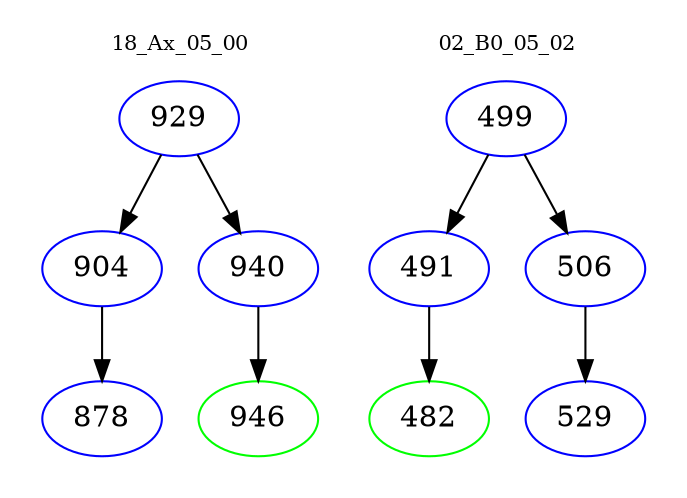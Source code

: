 digraph{
subgraph cluster_0 {
color = white
label = "18_Ax_05_00";
fontsize=10;
T0_929 [label="929", color="blue"]
T0_929 -> T0_904 [color="black"]
T0_904 [label="904", color="blue"]
T0_904 -> T0_878 [color="black"]
T0_878 [label="878", color="blue"]
T0_929 -> T0_940 [color="black"]
T0_940 [label="940", color="blue"]
T0_940 -> T0_946 [color="black"]
T0_946 [label="946", color="green"]
}
subgraph cluster_1 {
color = white
label = "02_B0_05_02";
fontsize=10;
T1_499 [label="499", color="blue"]
T1_499 -> T1_491 [color="black"]
T1_491 [label="491", color="blue"]
T1_491 -> T1_482 [color="black"]
T1_482 [label="482", color="green"]
T1_499 -> T1_506 [color="black"]
T1_506 [label="506", color="blue"]
T1_506 -> T1_529 [color="black"]
T1_529 [label="529", color="blue"]
}
}
